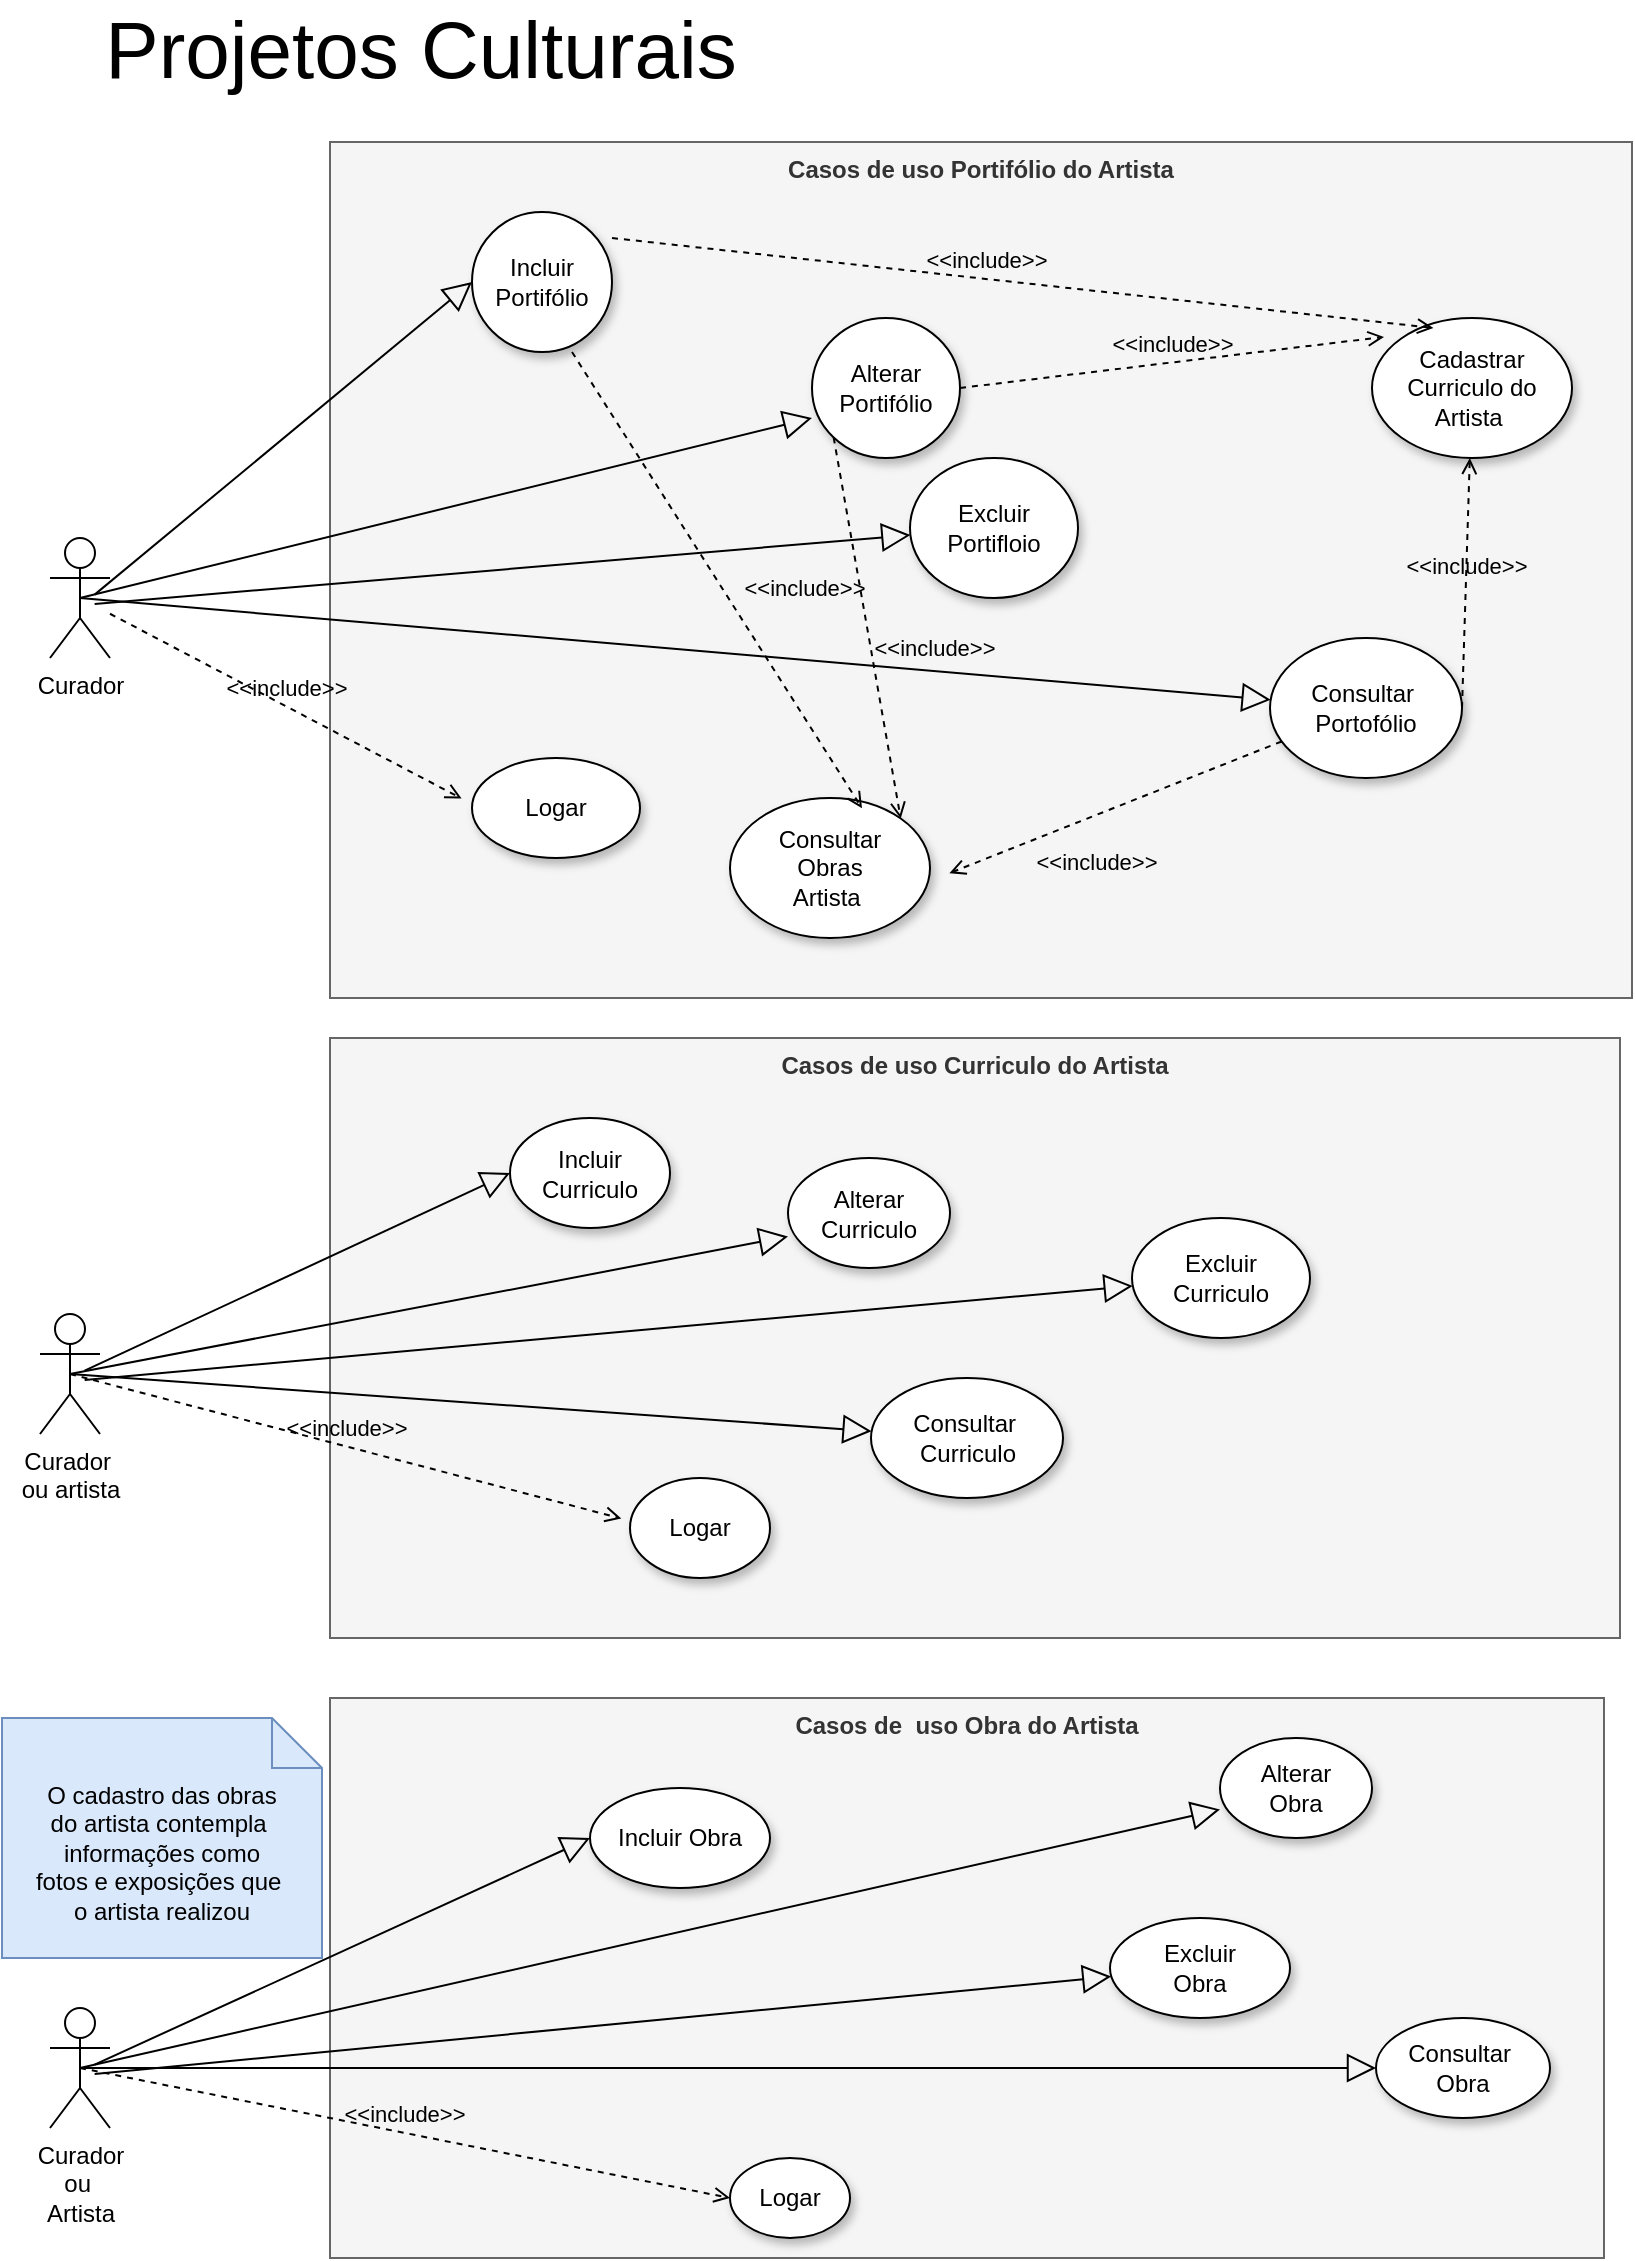 <mxfile version="21.1.2" type="github">
  <diagram name="Página-1" id="rkHG6nmuOjkpt8-TUzvK">
    <mxGraphModel dx="2688" dy="477" grid="1" gridSize="10" guides="1" tooltips="1" connect="1" arrows="1" fold="1" page="1" pageScale="1" pageWidth="827" pageHeight="1169" math="0" shadow="0">
      <root>
        <mxCell id="0" />
        <mxCell id="1" parent="0" />
        <mxCell id="XnEvQe8ai3ZGjiJY6H-x-5" value="Casos de uso Portifólio do Artista" style="shape=rect;html=1;verticalAlign=top;fontStyle=1;whiteSpace=wrap;align=center;fillColor=#f5f5f5;strokeColor=#666666;fontColor=#333333;" parent="1" vertex="1">
          <mxGeometry x="-1490" y="92" width="651" height="428" as="geometry" />
        </mxCell>
        <mxCell id="XnEvQe8ai3ZGjiJY6H-x-2" value="Incluir Portifólio" style="ellipse;whiteSpace=wrap;html=1;shadow=1;" parent="1" vertex="1">
          <mxGeometry x="-1419" y="127" width="70" height="70" as="geometry" />
        </mxCell>
        <mxCell id="XnEvQe8ai3ZGjiJY6H-x-3" value="Curador" style="shape=umlActor;html=1;verticalLabelPosition=bottom;verticalAlign=top;align=center;" parent="1" vertex="1">
          <mxGeometry x="-1630" y="290" width="30" height="60" as="geometry" />
        </mxCell>
        <mxCell id="XnEvQe8ai3ZGjiJY6H-x-4" value="" style="edgeStyle=none;html=1;endArrow=block;endFill=0;endSize=12;verticalAlign=bottom;rounded=0;entryX=0;entryY=0.5;entryDx=0;entryDy=0;exitX=0.744;exitY=0.472;exitDx=0;exitDy=0;exitPerimeter=0;" parent="1" source="XnEvQe8ai3ZGjiJY6H-x-3" target="XnEvQe8ai3ZGjiJY6H-x-2" edge="1">
          <mxGeometry width="160" relative="1" as="geometry">
            <mxPoint x="-1549" y="227" as="sourcePoint" />
            <mxPoint x="-1389" y="227" as="targetPoint" />
          </mxGeometry>
        </mxCell>
        <mxCell id="XnEvQe8ai3ZGjiJY6H-x-7" value="Alterar Portifólio" style="ellipse;whiteSpace=wrap;html=1;shadow=1;" parent="1" vertex="1">
          <mxGeometry x="-1249" y="180" width="74" height="70" as="geometry" />
        </mxCell>
        <mxCell id="XnEvQe8ai3ZGjiJY6H-x-8" value="Excluir Portifloio" style="ellipse;whiteSpace=wrap;html=1;shadow=1;" parent="1" vertex="1">
          <mxGeometry x="-1200" y="250" width="84" height="70" as="geometry" />
        </mxCell>
        <mxCell id="XnEvQe8ai3ZGjiJY6H-x-13" value="" style="edgeStyle=none;html=1;endArrow=block;endFill=0;endSize=12;verticalAlign=bottom;rounded=0;entryX=0;entryY=0.714;entryDx=0;entryDy=0;entryPerimeter=0;exitX=0.5;exitY=0.5;exitDx=0;exitDy=0;exitPerimeter=0;" parent="1" source="XnEvQe8ai3ZGjiJY6H-x-3" target="XnEvQe8ai3ZGjiJY6H-x-7" edge="1">
          <mxGeometry width="160" relative="1" as="geometry">
            <mxPoint x="-1539" y="306.5" as="sourcePoint" />
            <mxPoint x="-1379" y="306.5" as="targetPoint" />
          </mxGeometry>
        </mxCell>
        <mxCell id="XnEvQe8ai3ZGjiJY6H-x-14" value="" style="edgeStyle=none;html=1;endArrow=block;endFill=0;endSize=12;verticalAlign=bottom;rounded=0;exitX=0.744;exitY=0.55;exitDx=0;exitDy=0;exitPerimeter=0;" parent="1" source="XnEvQe8ai3ZGjiJY6H-x-3" target="XnEvQe8ai3ZGjiJY6H-x-8" edge="1">
          <mxGeometry width="160" relative="1" as="geometry">
            <mxPoint x="-1529" y="376.5" as="sourcePoint" />
            <mxPoint x="-1309" y="337" as="targetPoint" />
          </mxGeometry>
        </mxCell>
        <mxCell id="XnEvQe8ai3ZGjiJY6H-x-19" value="Consultar&amp;nbsp;&lt;br&gt;Portofólio" style="ellipse;whiteSpace=wrap;html=1;shadow=1;" parent="1" vertex="1">
          <mxGeometry x="-1020" y="340" width="96" height="70" as="geometry" />
        </mxCell>
        <mxCell id="XnEvQe8ai3ZGjiJY6H-x-20" value="" style="edgeStyle=none;html=1;endArrow=block;endFill=0;endSize=12;verticalAlign=bottom;rounded=0;exitX=0.5;exitY=0.5;exitDx=0;exitDy=0;exitPerimeter=0;" parent="1" source="XnEvQe8ai3ZGjiJY6H-x-3" target="XnEvQe8ai3ZGjiJY6H-x-19" edge="1">
          <mxGeometry width="160" relative="1" as="geometry">
            <mxPoint x="-1589" y="317" as="sourcePoint" />
            <mxPoint x="-1269" y="332" as="targetPoint" />
          </mxGeometry>
        </mxCell>
        <mxCell id="nVL4J-MFMbPPPKdqbXxZ-2" value="&lt;span style=&quot;font-size: 40px;&quot;&gt;Projetos Culturais&lt;/span&gt;" style="text;html=1;strokeColor=none;fillColor=none;align=center;verticalAlign=middle;whiteSpace=wrap;rounded=0;" parent="1" vertex="1">
          <mxGeometry x="-1609" y="30" width="329" height="30" as="geometry" />
        </mxCell>
        <mxCell id="ASfWBYzMuZ3_pJoTGtA6-3" value="Casos de uso Curriculo do Artista" style="shape=rect;html=1;verticalAlign=top;fontStyle=1;whiteSpace=wrap;align=center;fillColor=#f5f5f5;fontColor=#333333;strokeColor=#666666;" parent="1" vertex="1">
          <mxGeometry x="-1490" y="540" width="645" height="300" as="geometry" />
        </mxCell>
        <mxCell id="ASfWBYzMuZ3_pJoTGtA6-4" value="Incluir Curriculo" style="ellipse;whiteSpace=wrap;html=1;shadow=1;" parent="1" vertex="1">
          <mxGeometry x="-1400" y="580" width="80" height="55" as="geometry" />
        </mxCell>
        <mxCell id="ASfWBYzMuZ3_pJoTGtA6-5" value="Curador&amp;nbsp;&lt;br&gt;ou artista" style="shape=umlActor;html=1;verticalLabelPosition=bottom;verticalAlign=top;align=center;" parent="1" vertex="1">
          <mxGeometry x="-1635" y="678" width="30" height="60" as="geometry" />
        </mxCell>
        <mxCell id="ASfWBYzMuZ3_pJoTGtA6-6" value="" style="edgeStyle=none;html=1;endArrow=block;endFill=0;endSize=12;verticalAlign=bottom;rounded=0;entryX=0;entryY=0.5;entryDx=0;entryDy=0;exitX=0.744;exitY=0.472;exitDx=0;exitDy=0;exitPerimeter=0;" parent="1" source="ASfWBYzMuZ3_pJoTGtA6-5" target="ASfWBYzMuZ3_pJoTGtA6-4" edge="1">
          <mxGeometry width="160" relative="1" as="geometry">
            <mxPoint x="-1565" y="685" as="sourcePoint" />
            <mxPoint x="-1405" y="685" as="targetPoint" />
          </mxGeometry>
        </mxCell>
        <mxCell id="ASfWBYzMuZ3_pJoTGtA6-7" value="Alterar Curriculo" style="ellipse;whiteSpace=wrap;html=1;shadow=1;" parent="1" vertex="1">
          <mxGeometry x="-1261" y="600" width="81" height="55" as="geometry" />
        </mxCell>
        <mxCell id="ASfWBYzMuZ3_pJoTGtA6-8" value="Excluir Curriculo" style="ellipse;whiteSpace=wrap;html=1;shadow=1;" parent="1" vertex="1">
          <mxGeometry x="-1089" y="630" width="89" height="60" as="geometry" />
        </mxCell>
        <mxCell id="ASfWBYzMuZ3_pJoTGtA6-9" value="" style="edgeStyle=none;html=1;endArrow=block;endFill=0;endSize=12;verticalAlign=bottom;rounded=0;entryX=0;entryY=0.714;entryDx=0;entryDy=0;entryPerimeter=0;exitX=0.5;exitY=0.5;exitDx=0;exitDy=0;exitPerimeter=0;" parent="1" source="ASfWBYzMuZ3_pJoTGtA6-5" target="ASfWBYzMuZ3_pJoTGtA6-7" edge="1">
          <mxGeometry width="160" relative="1" as="geometry">
            <mxPoint x="-1555" y="764.5" as="sourcePoint" />
            <mxPoint x="-1395" y="764.5" as="targetPoint" />
          </mxGeometry>
        </mxCell>
        <mxCell id="ASfWBYzMuZ3_pJoTGtA6-10" value="" style="edgeStyle=none;html=1;endArrow=block;endFill=0;endSize=12;verticalAlign=bottom;rounded=0;exitX=0.744;exitY=0.55;exitDx=0;exitDy=0;exitPerimeter=0;" parent="1" source="ASfWBYzMuZ3_pJoTGtA6-5" target="ASfWBYzMuZ3_pJoTGtA6-8" edge="1">
          <mxGeometry width="160" relative="1" as="geometry">
            <mxPoint x="-1545" y="834.5" as="sourcePoint" />
            <mxPoint x="-1325" y="795" as="targetPoint" />
          </mxGeometry>
        </mxCell>
        <mxCell id="ASfWBYzMuZ3_pJoTGtA6-11" value="Consultar&amp;nbsp;&lt;br&gt;Curriculo" style="ellipse;whiteSpace=wrap;html=1;shadow=1;" parent="1" vertex="1">
          <mxGeometry x="-1219.5" y="710" width="96" height="60" as="geometry" />
        </mxCell>
        <mxCell id="ASfWBYzMuZ3_pJoTGtA6-12" value="" style="edgeStyle=none;html=1;endArrow=block;endFill=0;endSize=12;verticalAlign=bottom;rounded=0;exitX=0.5;exitY=0.5;exitDx=0;exitDy=0;exitPerimeter=0;" parent="1" source="ASfWBYzMuZ3_pJoTGtA6-5" target="ASfWBYzMuZ3_pJoTGtA6-11" edge="1">
          <mxGeometry width="160" relative="1" as="geometry">
            <mxPoint x="-1605" y="775" as="sourcePoint" />
            <mxPoint x="-1285" y="790" as="targetPoint" />
          </mxGeometry>
        </mxCell>
        <mxCell id="ASfWBYzMuZ3_pJoTGtA6-13" value="Cadastrar Curriculo do Artista&amp;nbsp;" style="ellipse;whiteSpace=wrap;html=1;shadow=1;" parent="1" vertex="1">
          <mxGeometry x="-969" y="180" width="100" height="70" as="geometry" />
        </mxCell>
        <mxCell id="ASfWBYzMuZ3_pJoTGtA6-15" value="&amp;lt;&amp;lt;include&amp;gt;&amp;gt;" style="edgeStyle=none;html=1;endArrow=open;verticalAlign=bottom;dashed=1;labelBackgroundColor=none;rounded=0;exitX=1;exitY=0.5;exitDx=0;exitDy=0;" parent="1" source="XnEvQe8ai3ZGjiJY6H-x-19" target="ASfWBYzMuZ3_pJoTGtA6-13" edge="1">
          <mxGeometry width="160" relative="1" as="geometry">
            <mxPoint x="-1279" y="350" as="sourcePoint" />
            <mxPoint x="-1119" y="350" as="targetPoint" />
          </mxGeometry>
        </mxCell>
        <mxCell id="ASfWBYzMuZ3_pJoTGtA6-16" value="&amp;lt;&amp;lt;include&amp;gt;&amp;gt;" style="edgeStyle=none;html=1;endArrow=open;verticalAlign=bottom;dashed=1;labelBackgroundColor=none;rounded=0;entryX=0.307;entryY=0.071;entryDx=0;entryDy=0;entryPerimeter=0;" parent="1" target="ASfWBYzMuZ3_pJoTGtA6-13" edge="1">
          <mxGeometry x="-0.087" y="1" width="160" relative="1" as="geometry">
            <mxPoint x="-1349" y="140" as="sourcePoint" />
            <mxPoint x="-1109" y="200" as="targetPoint" />
            <mxPoint as="offset" />
          </mxGeometry>
        </mxCell>
        <mxCell id="ASfWBYzMuZ3_pJoTGtA6-17" value="&amp;lt;&amp;lt;include&amp;gt;&amp;gt;" style="edgeStyle=none;html=1;endArrow=open;verticalAlign=bottom;dashed=1;labelBackgroundColor=none;rounded=0;entryX=0.06;entryY=0.135;entryDx=0;entryDy=0;entryPerimeter=0;exitX=1;exitY=0.5;exitDx=0;exitDy=0;" parent="1" source="XnEvQe8ai3ZGjiJY6H-x-7" target="ASfWBYzMuZ3_pJoTGtA6-13" edge="1">
          <mxGeometry width="160" relative="1" as="geometry">
            <mxPoint x="-1249" y="190" as="sourcePoint" />
            <mxPoint x="-1089" y="190" as="targetPoint" />
          </mxGeometry>
        </mxCell>
        <mxCell id="ASfWBYzMuZ3_pJoTGtA6-18" value="Casos de&amp;nbsp; uso Obra do Artista" style="shape=rect;html=1;verticalAlign=top;fontStyle=1;whiteSpace=wrap;align=center;fillColor=#f5f5f5;fontColor=#333333;strokeColor=#666666;" parent="1" vertex="1">
          <mxGeometry x="-1490" y="870" width="637" height="280" as="geometry" />
        </mxCell>
        <mxCell id="ASfWBYzMuZ3_pJoTGtA6-19" value="Incluir Obra" style="ellipse;whiteSpace=wrap;html=1;shadow=1;" parent="1" vertex="1">
          <mxGeometry x="-1360" y="915" width="90" height="50" as="geometry" />
        </mxCell>
        <mxCell id="ASfWBYzMuZ3_pJoTGtA6-20" value="Curador&lt;br&gt;ou&amp;nbsp;&lt;br&gt;Artista&lt;br&gt;" style="shape=umlActor;html=1;verticalLabelPosition=bottom;verticalAlign=top;align=center;" parent="1" vertex="1">
          <mxGeometry x="-1630" y="1025" width="30" height="60" as="geometry" />
        </mxCell>
        <mxCell id="ASfWBYzMuZ3_pJoTGtA6-21" value="" style="edgeStyle=none;html=1;endArrow=block;endFill=0;endSize=12;verticalAlign=bottom;rounded=0;entryX=0;entryY=0.5;entryDx=0;entryDy=0;exitX=0.744;exitY=0.472;exitDx=0;exitDy=0;exitPerimeter=0;" parent="1" source="ASfWBYzMuZ3_pJoTGtA6-20" target="ASfWBYzMuZ3_pJoTGtA6-19" edge="1">
          <mxGeometry width="160" relative="1" as="geometry">
            <mxPoint x="-1559" y="975" as="sourcePoint" />
            <mxPoint x="-1399" y="975" as="targetPoint" />
          </mxGeometry>
        </mxCell>
        <mxCell id="ASfWBYzMuZ3_pJoTGtA6-22" value="Alterar&lt;br&gt;Obra" style="ellipse;whiteSpace=wrap;html=1;shadow=1;" parent="1" vertex="1">
          <mxGeometry x="-1045" y="890" width="76" height="50" as="geometry" />
        </mxCell>
        <mxCell id="ASfWBYzMuZ3_pJoTGtA6-23" value="Excluir &lt;br&gt;Obra" style="ellipse;whiteSpace=wrap;html=1;shadow=1;" parent="1" vertex="1">
          <mxGeometry x="-1100" y="980" width="90" height="50" as="geometry" />
        </mxCell>
        <mxCell id="ASfWBYzMuZ3_pJoTGtA6-24" value="" style="edgeStyle=none;html=1;endArrow=block;endFill=0;endSize=12;verticalAlign=bottom;rounded=0;entryX=0;entryY=0.714;entryDx=0;entryDy=0;entryPerimeter=0;exitX=0.5;exitY=0.5;exitDx=0;exitDy=0;exitPerimeter=0;" parent="1" source="ASfWBYzMuZ3_pJoTGtA6-20" target="ASfWBYzMuZ3_pJoTGtA6-22" edge="1">
          <mxGeometry width="160" relative="1" as="geometry">
            <mxPoint x="-1549" y="1054.5" as="sourcePoint" />
            <mxPoint x="-1389" y="1054.5" as="targetPoint" />
          </mxGeometry>
        </mxCell>
        <mxCell id="ASfWBYzMuZ3_pJoTGtA6-25" value="" style="edgeStyle=none;html=1;endArrow=block;endFill=0;endSize=12;verticalAlign=bottom;rounded=0;exitX=0.744;exitY=0.55;exitDx=0;exitDy=0;exitPerimeter=0;" parent="1" source="ASfWBYzMuZ3_pJoTGtA6-20" target="ASfWBYzMuZ3_pJoTGtA6-23" edge="1">
          <mxGeometry width="160" relative="1" as="geometry">
            <mxPoint x="-1539" y="1124.5" as="sourcePoint" />
            <mxPoint x="-1319" y="1085" as="targetPoint" />
          </mxGeometry>
        </mxCell>
        <mxCell id="ASfWBYzMuZ3_pJoTGtA6-26" value="Consultar&amp;nbsp;&lt;br&gt;Obra" style="ellipse;whiteSpace=wrap;html=1;shadow=1;" parent="1" vertex="1">
          <mxGeometry x="-967" y="1030" width="87" height="50" as="geometry" />
        </mxCell>
        <mxCell id="ASfWBYzMuZ3_pJoTGtA6-27" value="" style="edgeStyle=none;html=1;endArrow=block;endFill=0;endSize=12;verticalAlign=bottom;rounded=0;exitX=0.5;exitY=0.5;exitDx=0;exitDy=0;exitPerimeter=0;" parent="1" source="ASfWBYzMuZ3_pJoTGtA6-20" target="ASfWBYzMuZ3_pJoTGtA6-26" edge="1">
          <mxGeometry width="160" relative="1" as="geometry">
            <mxPoint x="-1599" y="1065" as="sourcePoint" />
            <mxPoint x="-1279" y="1080" as="targetPoint" />
          </mxGeometry>
        </mxCell>
        <mxCell id="ASfWBYzMuZ3_pJoTGtA6-31" value="O cadastro das obras&lt;br&gt;do artista contempla&amp;nbsp;&lt;br&gt;informações como&lt;br&gt;fotos e exposições que&amp;nbsp;&lt;br&gt;o artista realizou" style="shape=note2;boundedLbl=1;whiteSpace=wrap;html=1;size=25;verticalAlign=top;align=center;fillColor=#dae8fc;strokeColor=#6c8ebf;" parent="1" vertex="1">
          <mxGeometry x="-1654" y="880" width="160" height="120" as="geometry" />
        </mxCell>
        <mxCell id="ASfWBYzMuZ3_pJoTGtA6-32" value="Consultar&lt;br&gt;Obras &lt;br&gt;Artista&amp;nbsp;" style="ellipse;whiteSpace=wrap;html=1;shadow=1;" parent="1" vertex="1">
          <mxGeometry x="-1290" y="420" width="100" height="70" as="geometry" />
        </mxCell>
        <mxCell id="ASfWBYzMuZ3_pJoTGtA6-33" value="&amp;lt;&amp;lt;include&amp;gt;&amp;gt;" style="edgeStyle=none;html=1;endArrow=open;verticalAlign=bottom;dashed=1;labelBackgroundColor=none;rounded=0;entryX=1.097;entryY=0.537;entryDx=0;entryDy=0;entryPerimeter=0;" parent="1" source="XnEvQe8ai3ZGjiJY6H-x-19" target="ASfWBYzMuZ3_pJoTGtA6-32" edge="1">
          <mxGeometry x="0.25" y="30" width="160" relative="1" as="geometry">
            <mxPoint x="-1000" y="410" as="sourcePoint" />
            <mxPoint x="-1079" y="400" as="targetPoint" />
            <mxPoint as="offset" />
          </mxGeometry>
        </mxCell>
        <mxCell id="ASfWBYzMuZ3_pJoTGtA6-35" value="&amp;lt;&amp;lt;include&amp;gt;&amp;gt;" style="edgeStyle=none;html=1;endArrow=open;verticalAlign=bottom;dashed=1;labelBackgroundColor=none;rounded=0;entryX=1;entryY=0;entryDx=0;entryDy=0;exitX=0;exitY=1;exitDx=0;exitDy=0;" parent="1" source="XnEvQe8ai3ZGjiJY6H-x-7" target="ASfWBYzMuZ3_pJoTGtA6-32" edge="1">
          <mxGeometry x="0.25" y="30" width="160" relative="1" as="geometry">
            <mxPoint x="-1269" y="250" as="sourcePoint" />
            <mxPoint x="-1439" y="323" as="targetPoint" />
            <mxPoint as="offset" />
          </mxGeometry>
        </mxCell>
        <mxCell id="ASfWBYzMuZ3_pJoTGtA6-36" value="&amp;lt;&amp;lt;include&amp;gt;&amp;gt;" style="edgeStyle=none;html=1;endArrow=open;verticalAlign=bottom;dashed=1;labelBackgroundColor=none;rounded=0;exitX=0;exitY=1;exitDx=0;exitDy=0;entryX=0.66;entryY=0.073;entryDx=0;entryDy=0;entryPerimeter=0;" parent="1" target="ASfWBYzMuZ3_pJoTGtA6-32" edge="1">
          <mxGeometry x="0.25" y="30" width="160" relative="1" as="geometry">
            <mxPoint x="-1369" y="197" as="sourcePoint" />
            <mxPoint x="-1389" y="360" as="targetPoint" />
            <mxPoint as="offset" />
          </mxGeometry>
        </mxCell>
        <mxCell id="3tUGsa792b6qpTHUfkvz-1" value="Logar" style="ellipse;whiteSpace=wrap;html=1;shadow=1;" parent="1" vertex="1">
          <mxGeometry x="-1340" y="760" width="70" height="50" as="geometry" />
        </mxCell>
        <mxCell id="3tUGsa792b6qpTHUfkvz-2" value="&amp;lt;&amp;lt;include&amp;gt;&amp;gt;" style="edgeStyle=none;html=1;endArrow=open;verticalAlign=bottom;dashed=1;labelBackgroundColor=none;rounded=0;exitX=0.5;exitY=0.5;exitDx=0;exitDy=0;exitPerimeter=0;entryX=-0.062;entryY=0.405;entryDx=0;entryDy=0;entryPerimeter=0;" parent="1" source="ASfWBYzMuZ3_pJoTGtA6-5" target="3tUGsa792b6qpTHUfkvz-1" edge="1">
          <mxGeometry width="160" relative="1" as="geometry">
            <mxPoint x="-1585" y="760" as="sourcePoint" />
            <mxPoint x="-1425" y="760" as="targetPoint" />
          </mxGeometry>
        </mxCell>
        <mxCell id="3tUGsa792b6qpTHUfkvz-3" value="Logar" style="ellipse;whiteSpace=wrap;html=1;shadow=1;" parent="1" vertex="1">
          <mxGeometry x="-1290" y="1100" width="60" height="40" as="geometry" />
        </mxCell>
        <mxCell id="3tUGsa792b6qpTHUfkvz-4" value="&amp;lt;&amp;lt;include&amp;gt;&amp;gt;" style="edgeStyle=none;html=1;endArrow=open;verticalAlign=bottom;dashed=1;labelBackgroundColor=none;rounded=0;exitX=0.5;exitY=0.5;exitDx=0;exitDy=0;exitPerimeter=0;entryX=0;entryY=0.5;entryDx=0;entryDy=0;" parent="1" source="ASfWBYzMuZ3_pJoTGtA6-20" target="3tUGsa792b6qpTHUfkvz-3" edge="1">
          <mxGeometry width="160" relative="1" as="geometry">
            <mxPoint x="-1464" y="1080" as="sourcePoint" />
            <mxPoint x="-1304" y="1080" as="targetPoint" />
          </mxGeometry>
        </mxCell>
        <mxCell id="3tUGsa792b6qpTHUfkvz-5" value="Logar" style="ellipse;whiteSpace=wrap;html=1;shadow=1;" parent="1" vertex="1">
          <mxGeometry x="-1419" y="400" width="84" height="50" as="geometry" />
        </mxCell>
        <mxCell id="3tUGsa792b6qpTHUfkvz-6" value="&amp;lt;&amp;lt;include&amp;gt;&amp;gt;" style="edgeStyle=none;html=1;endArrow=open;verticalAlign=bottom;dashed=1;labelBackgroundColor=none;rounded=0;entryX=-0.062;entryY=0.405;entryDx=0;entryDy=0;entryPerimeter=0;" parent="1" source="XnEvQe8ai3ZGjiJY6H-x-3" target="3tUGsa792b6qpTHUfkvz-5" edge="1">
          <mxGeometry width="160" relative="1" as="geometry">
            <mxPoint x="-1620" y="340" as="sourcePoint" />
            <mxPoint x="-1535" y="432" as="targetPoint" />
          </mxGeometry>
        </mxCell>
      </root>
    </mxGraphModel>
  </diagram>
</mxfile>
